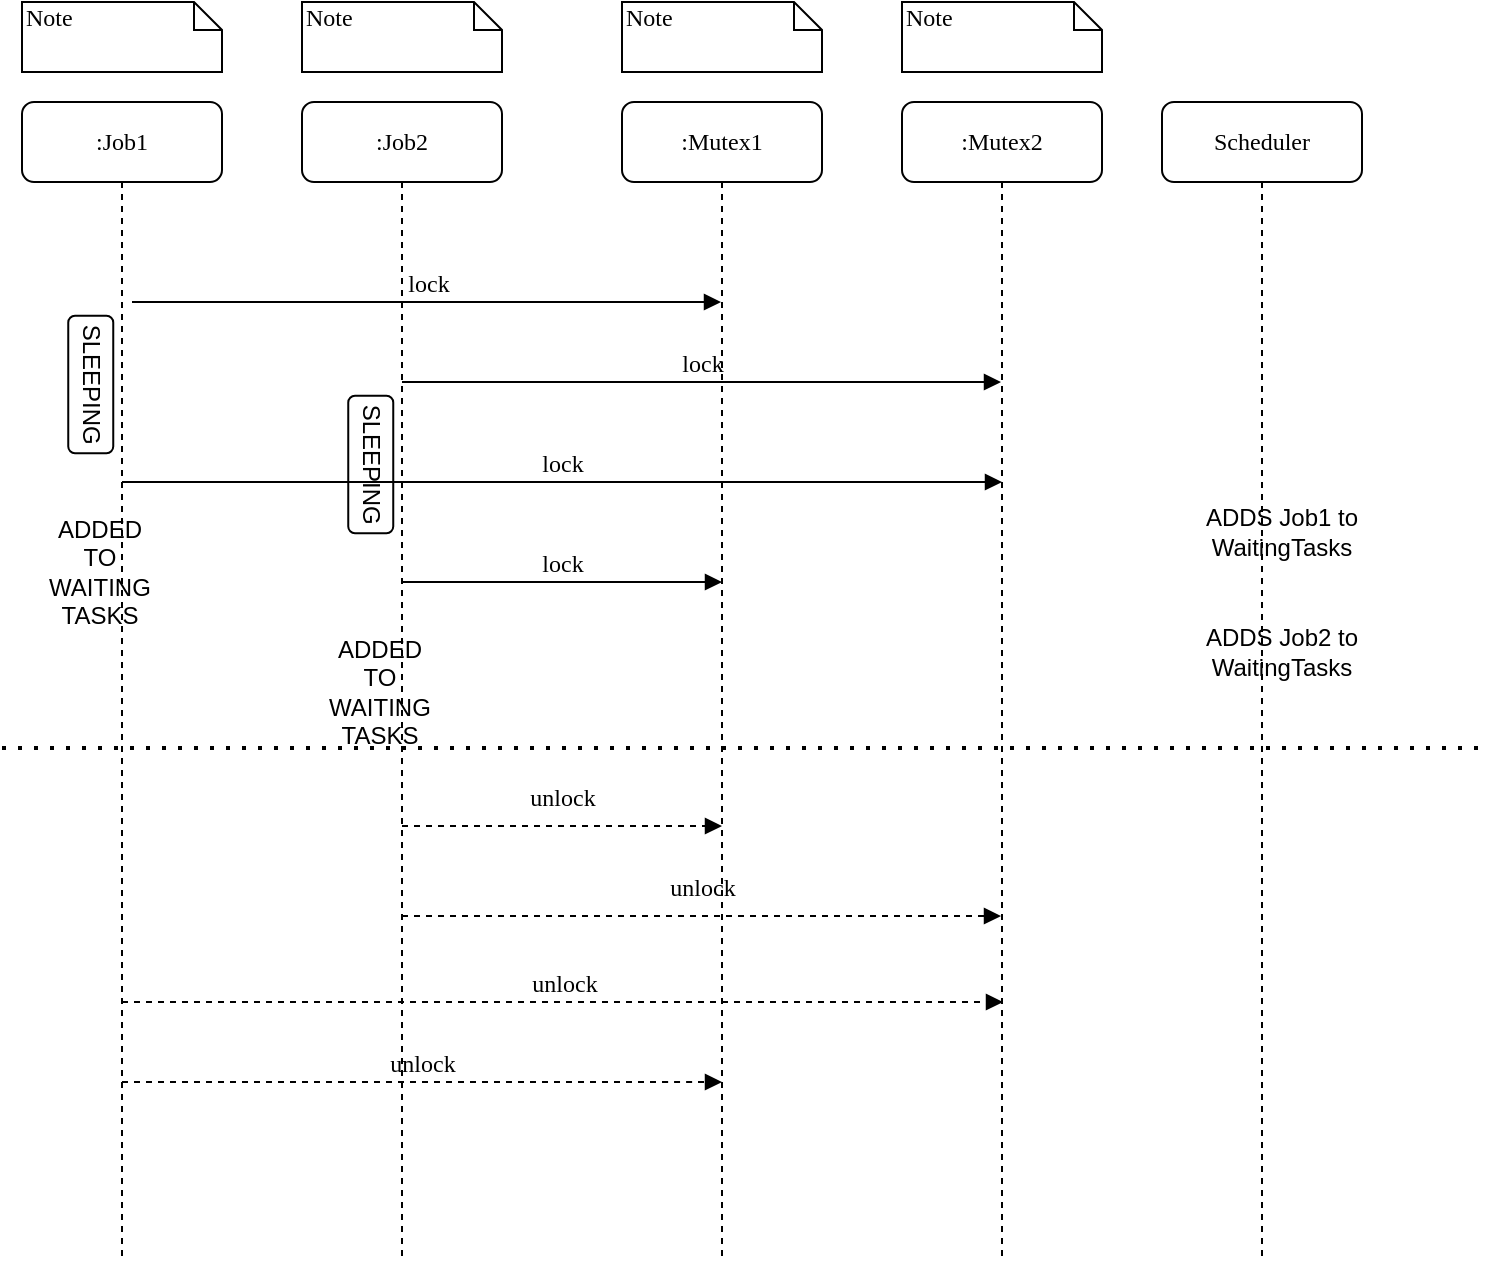 <mxfile version="20.6.0" type="device"><diagram name="Page-1" id="13e1069c-82ec-6db2-03f1-153e76fe0fe0"><mxGraphModel dx="1038" dy="575" grid="1" gridSize="10" guides="1" tooltips="1" connect="1" arrows="1" fold="1" page="1" pageScale="1" pageWidth="1100" pageHeight="850" background="none" math="0" shadow="0"><root><mxCell id="0"/><mxCell id="1" parent="0"/><mxCell id="7baba1c4bc27f4b0-2" value=":Job2" style="shape=umlLifeline;perimeter=lifelinePerimeter;whiteSpace=wrap;html=1;container=1;collapsible=0;recursiveResize=0;outlineConnect=0;rounded=1;shadow=0;comic=0;labelBackgroundColor=none;strokeWidth=1;fontFamily=Verdana;fontSize=12;align=center;" parent="1" vertex="1"><mxGeometry x="240" y="80" width="100" height="580" as="geometry"/></mxCell><mxCell id="r3rehzhIBcIYovLmV9TN-4" value="SLEEPING" style="rounded=1;whiteSpace=wrap;html=1;direction=west;rotation=90;" vertex="1" parent="7baba1c4bc27f4b0-2"><mxGeometry y="170" width="68.75" height="22.5" as="geometry"/></mxCell><mxCell id="r3rehzhIBcIYovLmV9TN-5" value="ADDED TO WAITING TASKS" style="text;html=1;strokeColor=none;fillColor=none;align=center;verticalAlign=middle;whiteSpace=wrap;rounded=0;" vertex="1" parent="7baba1c4bc27f4b0-2"><mxGeometry x="8.75" y="280" width="60" height="30" as="geometry"/></mxCell><mxCell id="7baba1c4bc27f4b0-3" value=":Mutex1" style="shape=umlLifeline;perimeter=lifelinePerimeter;whiteSpace=wrap;html=1;container=1;collapsible=0;recursiveResize=0;outlineConnect=0;rounded=1;shadow=0;comic=0;labelBackgroundColor=none;strokeWidth=1;fontFamily=Verdana;fontSize=12;align=center;" parent="1" vertex="1"><mxGeometry x="400" y="80" width="100" height="580" as="geometry"/></mxCell><mxCell id="r3rehzhIBcIYovLmV9TN-10" value="unlock" style="html=1;verticalAlign=bottom;endArrow=block;labelBackgroundColor=none;fontFamily=Verdana;fontSize=12;dashed=1;" edge="1" parent="7baba1c4bc27f4b0-3"><mxGeometry y="5" relative="1" as="geometry"><mxPoint x="-110" y="407" as="sourcePoint"/><mxPoint x="189.5" y="407" as="targetPoint"/><mxPoint as="offset"/></mxGeometry></mxCell><mxCell id="r3rehzhIBcIYovLmV9TN-12" value="unlock" style="html=1;verticalAlign=bottom;endArrow=block;labelBackgroundColor=none;fontFamily=Verdana;fontSize=12;edgeStyle=elbowEdgeStyle;elbow=vertical;dashed=1;" edge="1" parent="7baba1c4bc27f4b0-3"><mxGeometry relative="1" as="geometry"><mxPoint x="-250" y="450" as="sourcePoint"/><mxPoint x="190.5" y="450" as="targetPoint"/><Array as="points"><mxPoint x="30.5" y="450"/><mxPoint x="-9.5" y="510"/><mxPoint x="20.5" y="440"/><mxPoint x="0.5" y="430"/></Array></mxGeometry></mxCell><mxCell id="7baba1c4bc27f4b0-4" value=":Mutex2" style="shape=umlLifeline;perimeter=lifelinePerimeter;whiteSpace=wrap;html=1;container=1;collapsible=0;recursiveResize=0;outlineConnect=0;rounded=1;shadow=0;comic=0;labelBackgroundColor=none;strokeWidth=1;fontFamily=Verdana;fontSize=12;align=center;" parent="1" vertex="1"><mxGeometry x="540" y="80" width="100" height="580" as="geometry"/></mxCell><mxCell id="7baba1c4bc27f4b0-8" value=":Job1" style="shape=umlLifeline;perimeter=lifelinePerimeter;whiteSpace=wrap;html=1;container=1;collapsible=0;recursiveResize=0;outlineConnect=0;rounded=1;shadow=0;comic=0;labelBackgroundColor=none;strokeWidth=1;fontFamily=Verdana;fontSize=12;align=center;" parent="1" vertex="1"><mxGeometry x="100" y="80" width="100" height="580" as="geometry"/></mxCell><mxCell id="r3rehzhIBcIYovLmV9TN-2" value="SLEEPING" style="rounded=1;whiteSpace=wrap;html=1;direction=west;rotation=90;" vertex="1" parent="7baba1c4bc27f4b0-8"><mxGeometry y="130" width="68.75" height="22.5" as="geometry"/></mxCell><mxCell id="r3rehzhIBcIYovLmV9TN-1" value="ADDED TO WAITING TASKS" style="text;html=1;strokeColor=none;fillColor=none;align=center;verticalAlign=middle;whiteSpace=wrap;rounded=0;" vertex="1" parent="7baba1c4bc27f4b0-8"><mxGeometry x="8.75" y="220" width="60" height="30" as="geometry"/></mxCell><mxCell id="7baba1c4bc27f4b0-17" value="lock" style="html=1;verticalAlign=bottom;endArrow=block;labelBackgroundColor=none;fontFamily=Verdana;fontSize=12;edgeStyle=elbowEdgeStyle;elbow=vertical;" parent="1" source="7baba1c4bc27f4b0-2" target="7baba1c4bc27f4b0-4" edge="1"><mxGeometry relative="1" as="geometry"><mxPoint x="455" y="290" as="sourcePoint"/><Array as="points"><mxPoint x="480" y="220"/><mxPoint x="530" y="290"/><mxPoint x="460" y="220"/></Array><mxPoint x="585" y="220" as="targetPoint"/></mxGeometry></mxCell><mxCell id="7baba1c4bc27f4b0-23" value="lock" style="html=1;verticalAlign=bottom;endArrow=block;labelBackgroundColor=none;fontFamily=Verdana;fontSize=12;" parent="1" edge="1"><mxGeometry relative="1" as="geometry"><mxPoint x="290" y="320" as="sourcePoint"/><mxPoint x="450" y="320" as="targetPoint"/></mxGeometry></mxCell><mxCell id="7baba1c4bc27f4b0-11" value="lock" style="html=1;verticalAlign=bottom;endArrow=block;labelBackgroundColor=none;fontFamily=Verdana;fontSize=12;edgeStyle=elbowEdgeStyle;elbow=vertical;" parent="1" target="7baba1c4bc27f4b0-3" edge="1"><mxGeometry relative="1" as="geometry"><mxPoint x="155" y="180" as="sourcePoint"/><mxPoint x="285" y="180" as="targetPoint"/></mxGeometry></mxCell><mxCell id="7baba1c4bc27f4b0-14" value="lock" style="html=1;verticalAlign=bottom;endArrow=block;labelBackgroundColor=none;fontFamily=Verdana;fontSize=12;edgeStyle=elbowEdgeStyle;elbow=vertical;" parent="1" source="7baba1c4bc27f4b0-8" edge="1"><mxGeometry relative="1" as="geometry"><mxPoint x="370" y="200" as="sourcePoint"/><mxPoint x="590" y="270" as="targetPoint"/><Array as="points"><mxPoint x="430" y="270"/><mxPoint x="390" y="330"/><mxPoint x="420" y="260"/><mxPoint x="400" y="250"/></Array></mxGeometry></mxCell><mxCell id="7baba1c4bc27f4b0-40" value="Note" style="shape=note;whiteSpace=wrap;html=1;size=14;verticalAlign=top;align=left;spacingTop=-6;rounded=0;shadow=0;comic=0;labelBackgroundColor=none;strokeWidth=1;fontFamily=Verdana;fontSize=12" parent="1" vertex="1"><mxGeometry x="100" y="30" width="100" height="35" as="geometry"/></mxCell><mxCell id="7baba1c4bc27f4b0-41" value="Note" style="shape=note;whiteSpace=wrap;html=1;size=14;verticalAlign=top;align=left;spacingTop=-6;rounded=0;shadow=0;comic=0;labelBackgroundColor=none;strokeWidth=1;fontFamily=Verdana;fontSize=12" parent="1" vertex="1"><mxGeometry x="240" y="30" width="100" height="35" as="geometry"/></mxCell><mxCell id="7baba1c4bc27f4b0-42" value="Note" style="shape=note;whiteSpace=wrap;html=1;size=14;verticalAlign=top;align=left;spacingTop=-6;rounded=0;shadow=0;comic=0;labelBackgroundColor=none;strokeWidth=1;fontFamily=Verdana;fontSize=12" parent="1" vertex="1"><mxGeometry x="400" y="30" width="100" height="35" as="geometry"/></mxCell><mxCell id="7baba1c4bc27f4b0-43" value="Note" style="shape=note;whiteSpace=wrap;html=1;size=14;verticalAlign=top;align=left;spacingTop=-6;rounded=0;shadow=0;comic=0;labelBackgroundColor=none;strokeWidth=1;fontFamily=Verdana;fontSize=12" parent="1" vertex="1"><mxGeometry x="540" y="30" width="100" height="35" as="geometry"/></mxCell><mxCell id="r3rehzhIBcIYovLmV9TN-6" value="Scheduler" style="shape=umlLifeline;perimeter=lifelinePerimeter;whiteSpace=wrap;html=1;container=1;collapsible=0;recursiveResize=0;outlineConnect=0;rounded=1;shadow=0;comic=0;labelBackgroundColor=none;strokeWidth=1;fontFamily=Verdana;fontSize=12;align=center;" vertex="1" parent="1"><mxGeometry x="670" y="80" width="100" height="580" as="geometry"/></mxCell><mxCell id="r3rehzhIBcIYovLmV9TN-7" value="ADDS Job1 to WaitingTasks" style="text;html=1;strokeColor=none;fillColor=none;align=center;verticalAlign=middle;whiteSpace=wrap;rounded=0;" vertex="1" parent="r3rehzhIBcIYovLmV9TN-6"><mxGeometry x="20" y="200" width="80" height="30" as="geometry"/></mxCell><mxCell id="r3rehzhIBcIYovLmV9TN-8" value="ADDS Job2 to WaitingTasks" style="text;html=1;strokeColor=none;fillColor=none;align=center;verticalAlign=middle;whiteSpace=wrap;rounded=0;" vertex="1" parent="r3rehzhIBcIYovLmV9TN-6"><mxGeometry x="20" y="260" width="80" height="30" as="geometry"/></mxCell><mxCell id="r3rehzhIBcIYovLmV9TN-9" value="unlock" style="html=1;verticalAlign=bottom;endArrow=block;labelBackgroundColor=none;fontFamily=Verdana;fontSize=12;dashed=1;" edge="1" parent="1"><mxGeometry y="5" relative="1" as="geometry"><mxPoint x="290" y="442" as="sourcePoint"/><mxPoint x="450" y="442" as="targetPoint"/><mxPoint as="offset"/></mxGeometry></mxCell><mxCell id="r3rehzhIBcIYovLmV9TN-11" value="" style="endArrow=none;dashed=1;html=1;dashPattern=1 3;strokeWidth=2;rounded=0;" edge="1" parent="1"><mxGeometry width="50" height="50" relative="1" as="geometry"><mxPoint x="90" y="403" as="sourcePoint"/><mxPoint x="830" y="403" as="targetPoint"/></mxGeometry></mxCell><mxCell id="r3rehzhIBcIYovLmV9TN-13" value="unlock" style="html=1;verticalAlign=bottom;endArrow=block;labelBackgroundColor=none;fontFamily=Verdana;fontSize=12;edgeStyle=elbowEdgeStyle;elbow=vertical;dashed=1;" edge="1" parent="1"><mxGeometry relative="1" as="geometry"><mxPoint x="150" y="570" as="sourcePoint"/><mxPoint x="450" y="570" as="targetPoint"/><Array as="points"><mxPoint x="430.5" y="570"/><mxPoint x="390.5" y="630"/><mxPoint x="420.5" y="560"/><mxPoint x="400.5" y="550"/></Array></mxGeometry></mxCell></root></mxGraphModel></diagram></mxfile>